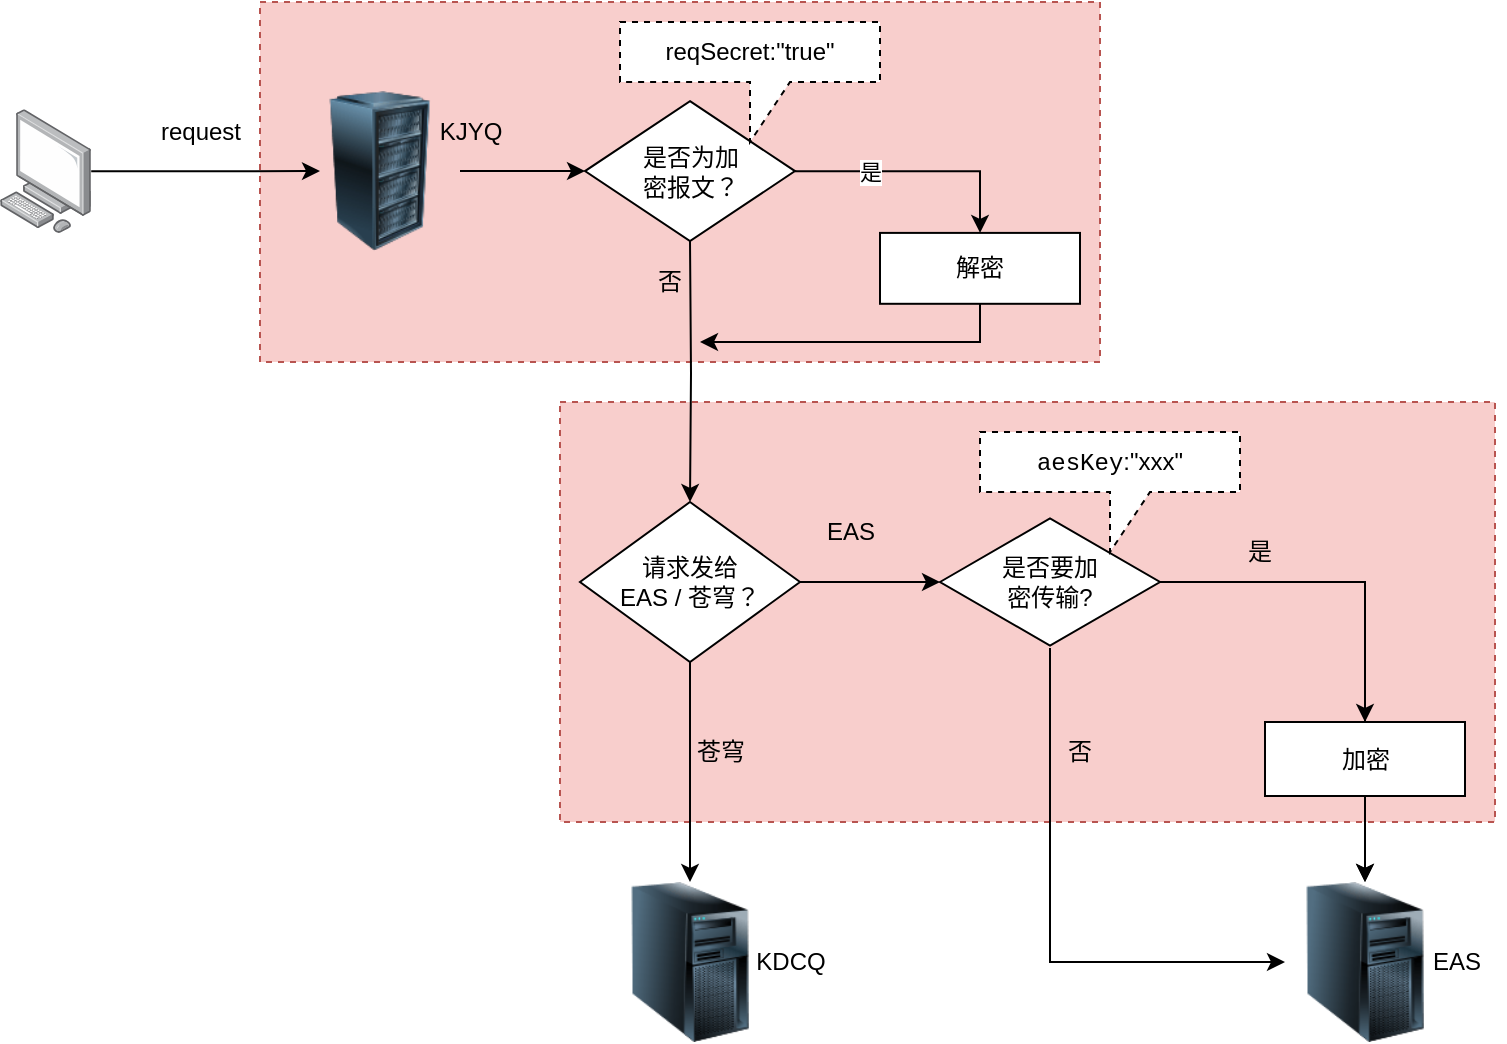 <mxfile version="20.6.0" type="github">
  <diagram id="U3X7yAVofSB0_fFjsSE9" name="第 1 页">
    <mxGraphModel dx="1038" dy="539" grid="1" gridSize="10" guides="1" tooltips="1" connect="1" arrows="1" fold="1" page="1" pageScale="1" pageWidth="3300" pageHeight="4681" math="0" shadow="0">
      <root>
        <mxCell id="0" />
        <mxCell id="1" parent="0" />
        <mxCell id="NWSvcn1y5vmJvd92Y7-b-102" value="" style="rounded=0;whiteSpace=wrap;html=1;dashed=1;fillColor=#f8cecc;strokeColor=#b85450;" vertex="1" parent="1">
          <mxGeometry x="350" y="280" width="467.5" height="210" as="geometry" />
        </mxCell>
        <mxCell id="NWSvcn1y5vmJvd92Y7-b-82" value="" style="rounded=0;whiteSpace=wrap;html=1;dashed=1;fillColor=#f8cecc;strokeColor=#b85450;" vertex="1" parent="1">
          <mxGeometry x="200" y="80" width="420" height="180" as="geometry" />
        </mxCell>
        <mxCell id="NWSvcn1y5vmJvd92Y7-b-14" style="edgeStyle=orthogonalEdgeStyle;rounded=0;orthogonalLoop=1;jettySize=auto;html=1;" edge="1" parent="1" source="NWSvcn1y5vmJvd92Y7-b-3">
          <mxGeometry relative="1" as="geometry">
            <mxPoint x="230" y="164.55" as="targetPoint" />
          </mxGeometry>
        </mxCell>
        <mxCell id="NWSvcn1y5vmJvd92Y7-b-3" value="" style="points=[];aspect=fixed;html=1;align=center;shadow=0;dashed=0;image;image=img/lib/allied_telesis/computer_and_terminals/Personal_Computer.svg;" vertex="1" parent="1">
          <mxGeometry x="70" y="133.65" width="45.6" height="61.8" as="geometry" />
        </mxCell>
        <mxCell id="NWSvcn1y5vmJvd92Y7-b-10" value="" style="image;html=1;image=img/lib/clip_art/computers/Server_Tower_128x128.png" vertex="1" parent="1">
          <mxGeometry x="375" y="520" width="80" height="80" as="geometry" />
        </mxCell>
        <mxCell id="NWSvcn1y5vmJvd92Y7-b-11" value="" style="image;html=1;image=img/lib/clip_art/computers/Server_Tower_128x128.png" vertex="1" parent="1">
          <mxGeometry x="712.5" y="520" width="80" height="80" as="geometry" />
        </mxCell>
        <mxCell id="NWSvcn1y5vmJvd92Y7-b-30" value="" style="edgeStyle=orthogonalEdgeStyle;rounded=0;orthogonalLoop=1;jettySize=auto;html=1;" edge="1" parent="1" source="NWSvcn1y5vmJvd92Y7-b-13" target="NWSvcn1y5vmJvd92Y7-b-24">
          <mxGeometry relative="1" as="geometry">
            <mxPoint x="320" y="164.6" as="sourcePoint" />
          </mxGeometry>
        </mxCell>
        <mxCell id="NWSvcn1y5vmJvd92Y7-b-13" value="" style="image;html=1;image=img/lib/clip_art/computers/Server_Rack_128x128.png" vertex="1" parent="1">
          <mxGeometry x="220" y="124.55" width="80" height="80" as="geometry" />
        </mxCell>
        <mxCell id="NWSvcn1y5vmJvd92Y7-b-19" value="KDCQ" style="text;html=1;align=center;verticalAlign=middle;resizable=0;points=[];autosize=1;strokeColor=none;fillColor=none;" vertex="1" parent="1">
          <mxGeometry x="435" y="545" width="60" height="30" as="geometry" />
        </mxCell>
        <mxCell id="NWSvcn1y5vmJvd92Y7-b-20" value="EAS" style="text;html=1;align=center;verticalAlign=middle;resizable=0;points=[];autosize=1;strokeColor=none;fillColor=none;" vertex="1" parent="1">
          <mxGeometry x="772.5" y="545" width="50" height="30" as="geometry" />
        </mxCell>
        <mxCell id="NWSvcn1y5vmJvd92Y7-b-21" value="request" style="text;html=1;align=center;verticalAlign=middle;resizable=0;points=[];autosize=1;strokeColor=none;fillColor=none;" vertex="1" parent="1">
          <mxGeometry x="140" y="129.55" width="60" height="30" as="geometry" />
        </mxCell>
        <mxCell id="NWSvcn1y5vmJvd92Y7-b-81" style="edgeStyle=orthogonalEdgeStyle;rounded=0;orthogonalLoop=1;jettySize=auto;html=1;entryX=0.5;entryY=0;entryDx=0;entryDy=0;" edge="1" parent="1" source="NWSvcn1y5vmJvd92Y7-b-24" target="NWSvcn1y5vmJvd92Y7-b-54">
          <mxGeometry relative="1" as="geometry" />
        </mxCell>
        <mxCell id="NWSvcn1y5vmJvd92Y7-b-24" value="是否为加&lt;br&gt;密报文？" style="rhombus;whiteSpace=wrap;html=1;" vertex="1" parent="1">
          <mxGeometry x="362.5" y="129.55" width="105" height="70" as="geometry" />
        </mxCell>
        <mxCell id="NWSvcn1y5vmJvd92Y7-b-36" style="edgeStyle=orthogonalEdgeStyle;rounded=0;orthogonalLoop=1;jettySize=auto;html=1;entryX=0.5;entryY=0;entryDx=0;entryDy=0;" edge="1" parent="1" target="NWSvcn1y5vmJvd92Y7-b-37">
          <mxGeometry relative="1" as="geometry">
            <mxPoint x="415" y="199.55" as="sourcePoint" />
            <mxPoint x="415" y="254.55" as="targetPoint" />
          </mxGeometry>
        </mxCell>
        <mxCell id="NWSvcn1y5vmJvd92Y7-b-40" style="edgeStyle=orthogonalEdgeStyle;rounded=0;orthogonalLoop=1;jettySize=auto;html=1;exitX=1;exitY=0.5;exitDx=0;exitDy=0;" edge="1" parent="1" source="NWSvcn1y5vmJvd92Y7-b-37">
          <mxGeometry relative="1" as="geometry">
            <mxPoint x="540" y="370" as="targetPoint" />
          </mxGeometry>
        </mxCell>
        <mxCell id="NWSvcn1y5vmJvd92Y7-b-105" style="edgeStyle=orthogonalEdgeStyle;rounded=0;orthogonalLoop=1;jettySize=auto;html=1;fontColor=#000000;" edge="1" parent="1" source="NWSvcn1y5vmJvd92Y7-b-37" target="NWSvcn1y5vmJvd92Y7-b-10">
          <mxGeometry relative="1" as="geometry" />
        </mxCell>
        <mxCell id="NWSvcn1y5vmJvd92Y7-b-37" value="请求发给&lt;br&gt;EAS / 苍穹？" style="rhombus;whiteSpace=wrap;html=1;" vertex="1" parent="1">
          <mxGeometry x="360" y="330" width="110" height="80" as="geometry" />
        </mxCell>
        <mxCell id="NWSvcn1y5vmJvd92Y7-b-41" value="EAS" style="text;html=1;align=center;verticalAlign=middle;resizable=0;points=[];autosize=1;strokeColor=none;fillColor=none;" vertex="1" parent="1">
          <mxGeometry x="470" y="330" width="50" height="30" as="geometry" />
        </mxCell>
        <mxCell id="NWSvcn1y5vmJvd92Y7-b-46" value="苍穹" style="text;html=1;align=center;verticalAlign=middle;resizable=0;points=[];autosize=1;strokeColor=none;fillColor=none;" vertex="1" parent="1">
          <mxGeometry x="405" y="440" width="50" height="30" as="geometry" />
        </mxCell>
        <mxCell id="NWSvcn1y5vmJvd92Y7-b-50" value="是" style="edgeLabel;html=1;align=center;verticalAlign=middle;resizable=0;points=[];" vertex="1" connectable="0" parent="1">
          <mxGeometry x="599.999" y="100.0" as="geometry">
            <mxPoint x="-95" y="65" as="offset" />
          </mxGeometry>
        </mxCell>
        <mxCell id="NWSvcn1y5vmJvd92Y7-b-79" style="edgeStyle=orthogonalEdgeStyle;rounded=0;orthogonalLoop=1;jettySize=auto;html=1;" edge="1" parent="1" source="NWSvcn1y5vmJvd92Y7-b-54">
          <mxGeometry relative="1" as="geometry">
            <mxPoint x="420" y="250" as="targetPoint" />
            <Array as="points">
              <mxPoint x="560" y="250" />
            </Array>
          </mxGeometry>
        </mxCell>
        <mxCell id="NWSvcn1y5vmJvd92Y7-b-54" value="解密" style="rounded=0;whiteSpace=wrap;html=1;" vertex="1" parent="1">
          <mxGeometry x="510" y="195.45" width="100" height="35.45" as="geometry" />
        </mxCell>
        <mxCell id="NWSvcn1y5vmJvd92Y7-b-68" value="否" style="text;html=1;strokeColor=none;fillColor=none;align=center;verticalAlign=middle;whiteSpace=wrap;rounded=0;" vertex="1" parent="1">
          <mxGeometry x="375" y="204.55" width="60" height="30" as="geometry" />
        </mxCell>
        <mxCell id="NWSvcn1y5vmJvd92Y7-b-71" value="KJYQ" style="text;html=1;align=center;verticalAlign=middle;resizable=0;points=[];autosize=1;strokeColor=none;fillColor=none;" vertex="1" parent="1">
          <mxGeometry x="280" y="129.55" width="50" height="30" as="geometry" />
        </mxCell>
        <mxCell id="NWSvcn1y5vmJvd92Y7-b-83" value="reqSecret:&quot;true&quot;" style="shape=callout;whiteSpace=wrap;html=1;perimeter=calloutPerimeter;dashed=1;" vertex="1" parent="1">
          <mxGeometry x="380" y="90" width="130" height="60" as="geometry" />
        </mxCell>
        <mxCell id="NWSvcn1y5vmJvd92Y7-b-98" style="edgeStyle=orthogonalEdgeStyle;rounded=0;orthogonalLoop=1;jettySize=auto;html=1;entryX=0.5;entryY=0;entryDx=0;entryDy=0;fontColor=#000000;" edge="1" parent="1" source="NWSvcn1y5vmJvd92Y7-b-84" target="NWSvcn1y5vmJvd92Y7-b-89">
          <mxGeometry relative="1" as="geometry" />
        </mxCell>
        <mxCell id="NWSvcn1y5vmJvd92Y7-b-103" style="edgeStyle=orthogonalEdgeStyle;rounded=0;orthogonalLoop=1;jettySize=auto;html=1;fontColor=#000000;" edge="1" parent="1" source="NWSvcn1y5vmJvd92Y7-b-84" target="NWSvcn1y5vmJvd92Y7-b-11">
          <mxGeometry relative="1" as="geometry" />
        </mxCell>
        <mxCell id="NWSvcn1y5vmJvd92Y7-b-104" style="edgeStyle=orthogonalEdgeStyle;rounded=0;orthogonalLoop=1;jettySize=auto;html=1;fontColor=#000000;" edge="1" parent="1" source="NWSvcn1y5vmJvd92Y7-b-84" target="NWSvcn1y5vmJvd92Y7-b-11">
          <mxGeometry relative="1" as="geometry">
            <Array as="points">
              <mxPoint x="595" y="560" />
            </Array>
          </mxGeometry>
        </mxCell>
        <mxCell id="NWSvcn1y5vmJvd92Y7-b-84" value="是否要加&lt;br&gt;密传输?" style="html=1;whiteSpace=wrap;aspect=fixed;shape=isoRectangle;" vertex="1" parent="1">
          <mxGeometry x="540" y="337" width="110" height="66" as="geometry" />
        </mxCell>
        <mxCell id="NWSvcn1y5vmJvd92Y7-b-85" value="&lt;span style=&quot;background-color: rgb(255, 255, 255); font-family: Consolas, courier;&quot;&gt;aesKey&lt;/span&gt;:&quot;xxx&quot;" style="shape=callout;whiteSpace=wrap;html=1;perimeter=calloutPerimeter;dashed=1;fontColor=#000000;" vertex="1" parent="1">
          <mxGeometry x="560" y="295" width="130" height="60" as="geometry" />
        </mxCell>
        <mxCell id="NWSvcn1y5vmJvd92Y7-b-101" style="edgeStyle=orthogonalEdgeStyle;rounded=0;orthogonalLoop=1;jettySize=auto;html=1;fontColor=#000000;" edge="1" parent="1" source="NWSvcn1y5vmJvd92Y7-b-89" target="NWSvcn1y5vmJvd92Y7-b-11">
          <mxGeometry relative="1" as="geometry" />
        </mxCell>
        <mxCell id="NWSvcn1y5vmJvd92Y7-b-89" value="加密" style="rounded=0;whiteSpace=wrap;html=1;" vertex="1" parent="1">
          <mxGeometry x="702.5" y="440" width="100" height="37" as="geometry" />
        </mxCell>
        <mxCell id="NWSvcn1y5vmJvd92Y7-b-92" value="是" style="text;html=1;strokeColor=none;fillColor=none;align=center;verticalAlign=middle;whiteSpace=wrap;rounded=0;fontColor=#000000;" vertex="1" parent="1">
          <mxGeometry x="670" y="340" width="60" height="30" as="geometry" />
        </mxCell>
        <mxCell id="NWSvcn1y5vmJvd92Y7-b-97" value="否" style="text;html=1;strokeColor=none;fillColor=none;align=center;verticalAlign=middle;whiteSpace=wrap;rounded=0;fontColor=#000000;" vertex="1" parent="1">
          <mxGeometry x="580" y="440" width="60" height="30" as="geometry" />
        </mxCell>
      </root>
    </mxGraphModel>
  </diagram>
</mxfile>

